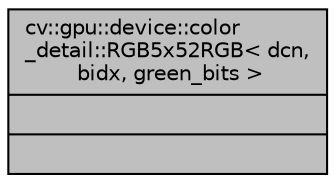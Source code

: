 digraph "cv::gpu::device::color_detail::RGB5x52RGB&lt; dcn, bidx, green_bits &gt;"
{
 // LATEX_PDF_SIZE
  edge [fontname="Helvetica",fontsize="10",labelfontname="Helvetica",labelfontsize="10"];
  node [fontname="Helvetica",fontsize="10",shape=record];
  Node1 [label="{cv::gpu::device::color\l_detail::RGB5x52RGB\< dcn,\l bidx, green_bits \>\n||}",height=0.2,width=0.4,color="black", fillcolor="grey75", style="filled", fontcolor="black",tooltip=" "];
}

